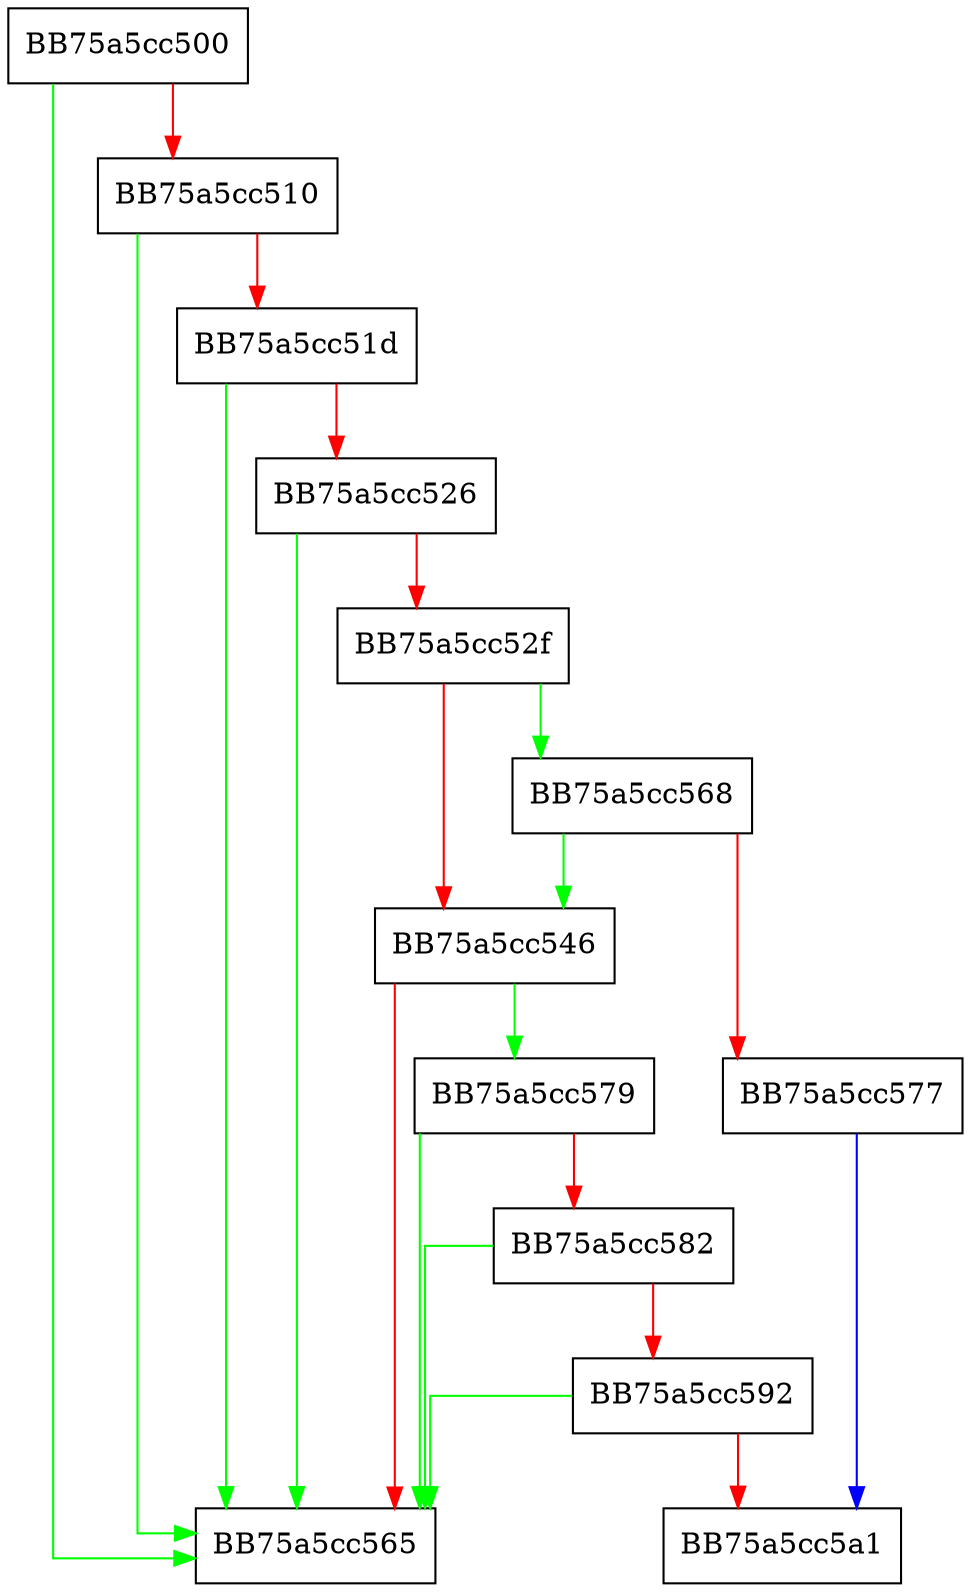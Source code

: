 digraph hddimg_ismine {
  node [shape="box"];
  graph [splines=ortho];
  BB75a5cc500 -> BB75a5cc565 [color="green"];
  BB75a5cc500 -> BB75a5cc510 [color="red"];
  BB75a5cc510 -> BB75a5cc565 [color="green"];
  BB75a5cc510 -> BB75a5cc51d [color="red"];
  BB75a5cc51d -> BB75a5cc565 [color="green"];
  BB75a5cc51d -> BB75a5cc526 [color="red"];
  BB75a5cc526 -> BB75a5cc565 [color="green"];
  BB75a5cc526 -> BB75a5cc52f [color="red"];
  BB75a5cc52f -> BB75a5cc568 [color="green"];
  BB75a5cc52f -> BB75a5cc546 [color="red"];
  BB75a5cc546 -> BB75a5cc579 [color="green"];
  BB75a5cc546 -> BB75a5cc565 [color="red"];
  BB75a5cc568 -> BB75a5cc546 [color="green"];
  BB75a5cc568 -> BB75a5cc577 [color="red"];
  BB75a5cc577 -> BB75a5cc5a1 [color="blue"];
  BB75a5cc579 -> BB75a5cc565 [color="green"];
  BB75a5cc579 -> BB75a5cc582 [color="red"];
  BB75a5cc582 -> BB75a5cc565 [color="green"];
  BB75a5cc582 -> BB75a5cc592 [color="red"];
  BB75a5cc592 -> BB75a5cc565 [color="green"];
  BB75a5cc592 -> BB75a5cc5a1 [color="red"];
}